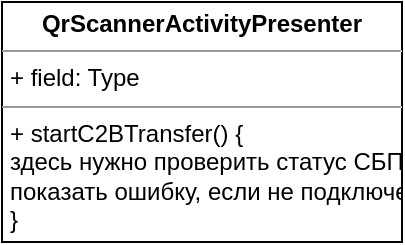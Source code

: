 <mxfile version="15.9.6" type="github">
  <diagram id="rl7NRQa01BBlxzyK_3gA" name="Page-1">
    <mxGraphModel dx="569" dy="292" grid="1" gridSize="10" guides="1" tooltips="1" connect="1" arrows="1" fold="1" page="1" pageScale="1" pageWidth="850" pageHeight="1100" math="0" shadow="0">
      <root>
        <mxCell id="0" />
        <mxCell id="1" parent="0" />
        <mxCell id="3Vvo0-YoPHcBfBUVZN0i-1" value="&lt;p style=&quot;margin: 0px ; margin-top: 4px ; text-align: center&quot;&gt;&lt;b&gt;QrScannerActivityPresenter&lt;/b&gt;&lt;/p&gt;&lt;hr size=&quot;1&quot;&gt;&lt;p style=&quot;margin: 0px ; margin-left: 4px&quot;&gt;+ field: Type&lt;/p&gt;&lt;hr size=&quot;1&quot;&gt;&lt;p style=&quot;margin: 0px ; margin-left: 4px&quot;&gt;+ startC2BTransfer() {&lt;/p&gt;&lt;p style=&quot;margin: 0px ; margin-left: 4px&quot;&gt;здесь нужно проверить статус СБП и &lt;br&gt;&lt;/p&gt;&lt;p style=&quot;margin: 0px ; margin-left: 4px&quot;&gt;показать ошибку, если не подключен&lt;br&gt;&lt;/p&gt;&lt;p style=&quot;margin: 0px ; margin-left: 4px&quot;&gt;}&lt;br&gt;&lt;/p&gt;" style="verticalAlign=top;align=left;overflow=fill;fontSize=12;fontFamily=Helvetica;html=1;" vertex="1" parent="1">
          <mxGeometry x="80" y="80" width="200" height="120" as="geometry" />
        </mxCell>
      </root>
    </mxGraphModel>
  </diagram>
</mxfile>
